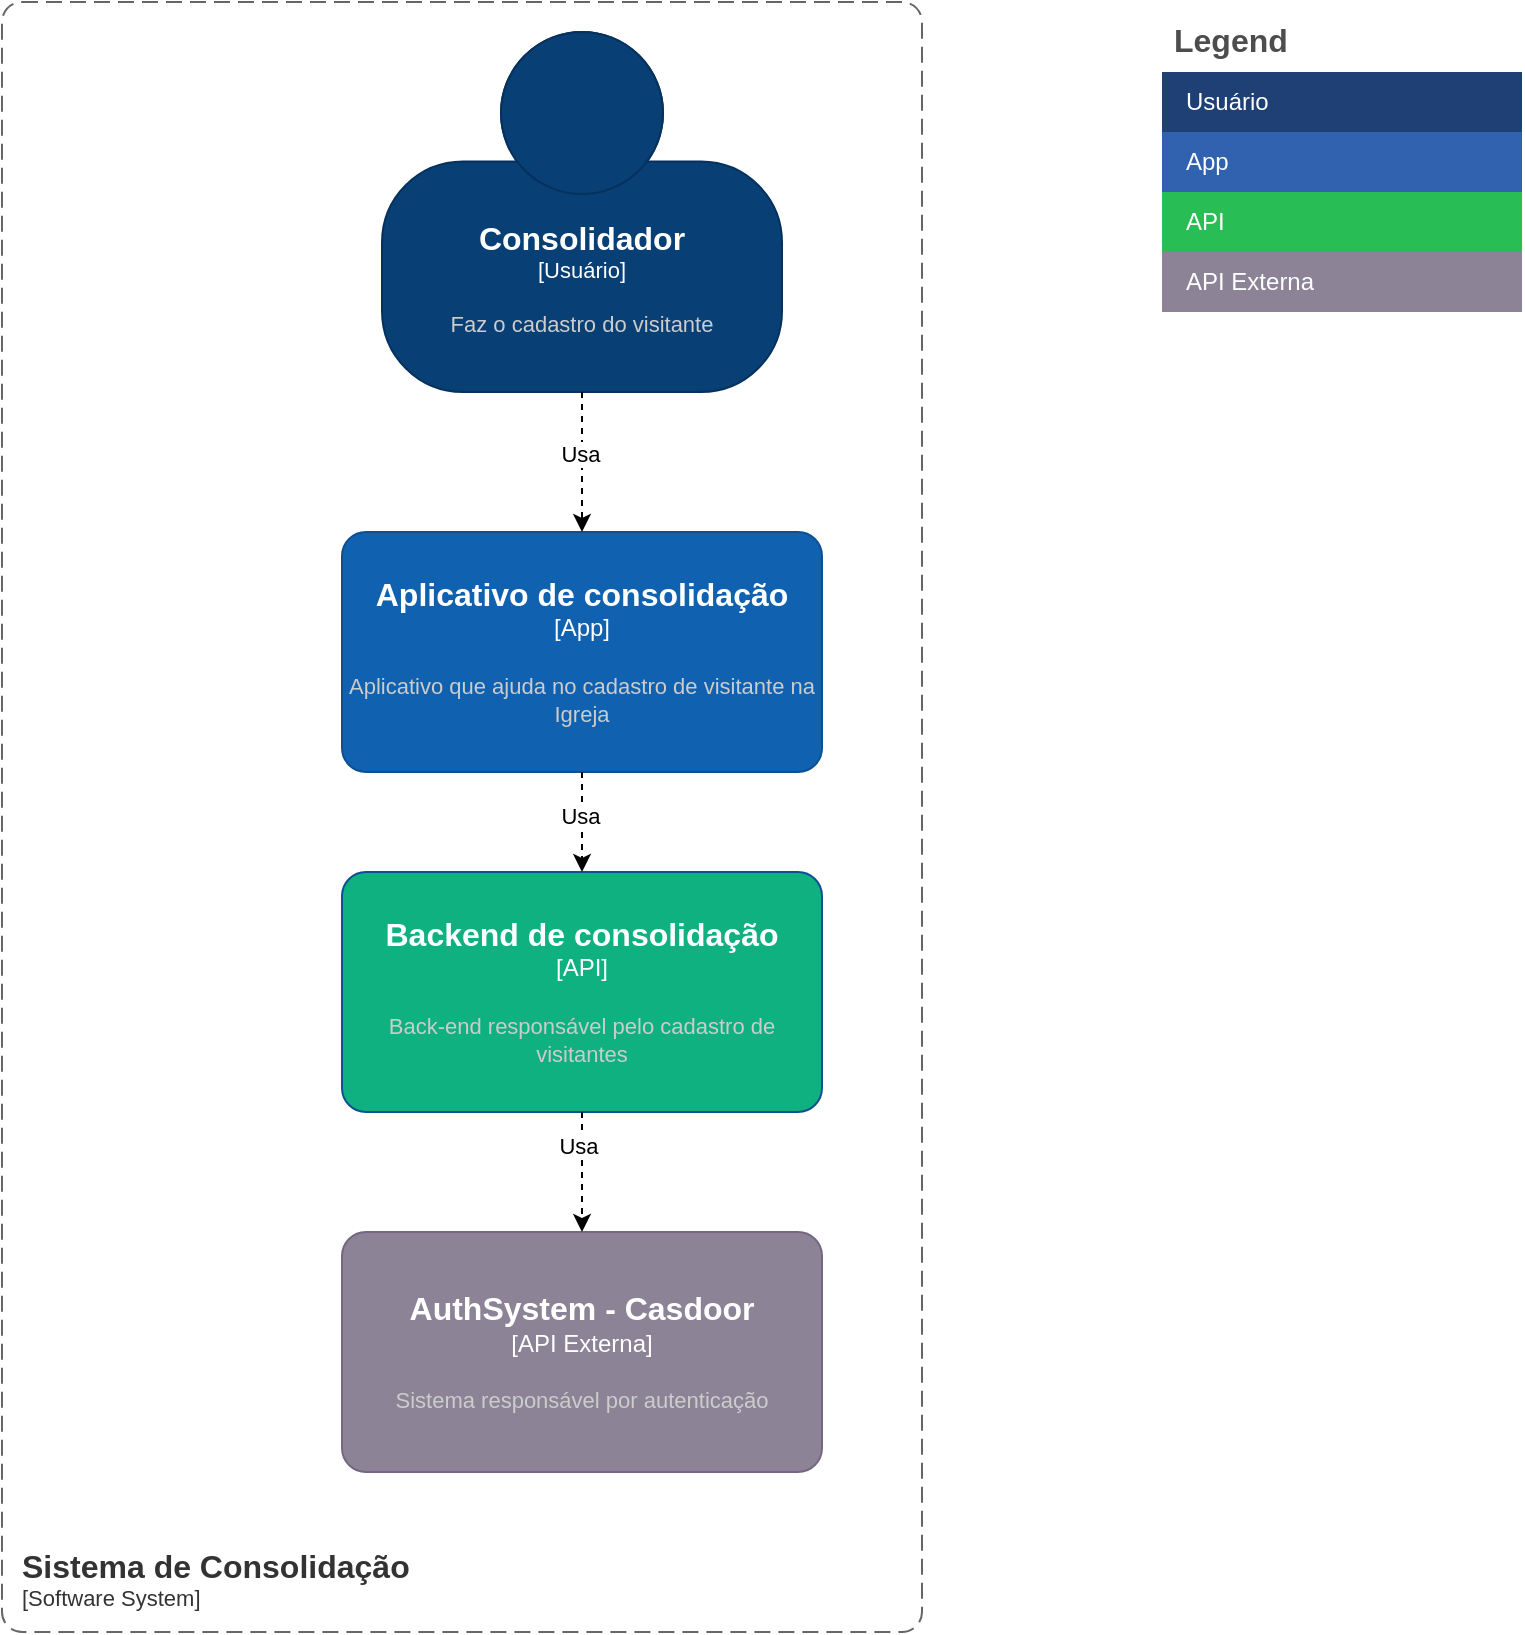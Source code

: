 <?xml version="1.0" encoding="UTF-8"?>
<mxfile version="27.0.3" pages="2">
  <diagram name="Contexto" id="NtUcJjgAxXE_fg2ExJ2x">
    <mxGraphModel dx="1554" dy="849" grid="1" gridSize="10" guides="1" tooltips="1" connect="1" arrows="1" fold="1" page="1" pageScale="1" pageWidth="827" pageHeight="1169" math="0" shadow="0">
      <root>
        <mxCell id="0" />
        <mxCell id="1" parent="0" />
        <object placeholders="1" c4Name="Consolidador" c4Type="Usuário" c4Description="Faz o cadastro do visitante" label="&lt;font style=&quot;font-size: 16px&quot;&gt;&lt;b&gt;%c4Name%&lt;/b&gt;&lt;/font&gt;&lt;div&gt;[%c4Type%]&lt;/div&gt;&lt;br&gt;&lt;div&gt;&lt;font style=&quot;font-size: 11px&quot;&gt;&lt;font color=&quot;#cccccc&quot;&gt;%c4Description%&lt;/font&gt;&lt;/div&gt;" id="CyznfU695aCJIlbh4jEu-1">
          <mxCell style="html=1;fontSize=11;dashed=0;whiteSpace=wrap;fillColor=#083F75;strokeColor=#06315C;fontColor=#ffffff;shape=mxgraph.c4.person2;align=center;metaEdit=1;points=[[0.5,0,0],[1,0.5,0],[1,0.75,0],[0.75,1,0],[0.5,1,0],[0.25,1,0],[0,0.75,0],[0,0.5,0]];resizable=0;" parent="1" vertex="1">
            <mxGeometry x="240" y="30" width="200" height="180" as="geometry" />
          </mxCell>
        </object>
        <object placeholders="1" c4Name="Aplicativo de consolidação" c4Type="App" c4Description="Aplicativo que ajuda no cadastro de visitante na Igreja" label="&lt;font style=&quot;font-size: 16px&quot;&gt;&lt;b&gt;%c4Name%&lt;/b&gt;&lt;/font&gt;&lt;div&gt;[%c4Type%]&lt;/div&gt;&lt;br&gt;&lt;div&gt;&lt;font style=&quot;font-size: 11px&quot;&gt;&lt;font color=&quot;#cccccc&quot;&gt;%c4Description%&lt;/font&gt;&lt;/div&gt;" id="CyznfU695aCJIlbh4jEu-2">
          <mxCell style="rounded=1;whiteSpace=wrap;html=1;labelBackgroundColor=none;fillColor=#1061B0;fontColor=#ffffff;align=center;arcSize=10;strokeColor=#0D5091;metaEdit=1;resizable=0;points=[[0.25,0,0],[0.5,0,0],[0.75,0,0],[1,0.25,0],[1,0.5,0],[1,0.75,0],[0.75,1,0],[0.5,1,0],[0.25,1,0],[0,0.75,0],[0,0.5,0],[0,0.25,0]];" parent="1" vertex="1">
            <mxGeometry x="220" y="280" width="240" height="120" as="geometry" />
          </mxCell>
        </object>
        <mxCell id="CyznfU695aCJIlbh4jEu-3" style="edgeStyle=orthogonalEdgeStyle;rounded=0;orthogonalLoop=1;jettySize=auto;html=1;entryX=0.5;entryY=0;entryDx=0;entryDy=0;entryPerimeter=0;metaEdit=0;backgroundOutline=0;flowAnimation=0;flowAnimationDuration=500;flowAnimationTimingFunction=linear;flowAnimationDirection=normal;dashed=1;" parent="1" source="CyznfU695aCJIlbh4jEu-1" target="CyznfU695aCJIlbh4jEu-2" edge="1">
          <mxGeometry relative="1" as="geometry" />
        </mxCell>
        <mxCell id="Rd2tqFVkQJP28AMHuLBM-9" value="Usa" style="edgeLabel;html=1;align=center;verticalAlign=middle;resizable=0;points=[];" vertex="1" connectable="0" parent="CyznfU695aCJIlbh4jEu-3">
          <mxGeometry x="-0.12" y="-1" relative="1" as="geometry">
            <mxPoint as="offset" />
          </mxGeometry>
        </mxCell>
        <mxCell id="CyznfU695aCJIlbh4jEu-11" value="Legend" style="shape=table;startSize=30;container=1;collapsible=0;childLayout=tableLayout;fontSize=16;align=left;verticalAlign=top;fillColor=none;strokeColor=none;fontColor=#4D4D4D;fontStyle=1;spacingLeft=6;spacing=0;resizable=0;" parent="1" vertex="1">
          <mxGeometry x="630" y="20" width="180" height="120" as="geometry" />
        </mxCell>
        <mxCell id="CyznfU695aCJIlbh4jEu-12" value="" style="shape=tableRow;horizontal=0;startSize=0;swimlaneHead=0;swimlaneBody=0;strokeColor=inherit;top=0;left=0;bottom=0;right=0;collapsible=0;dropTarget=0;fillColor=none;points=[[0,0.5],[1,0.5]];portConstraint=eastwest;fontSize=12;" parent="CyznfU695aCJIlbh4jEu-11" vertex="1">
          <mxGeometry y="30" width="180" height="30" as="geometry" />
        </mxCell>
        <mxCell id="CyznfU695aCJIlbh4jEu-13" value="Usuário" style="shape=partialRectangle;html=1;whiteSpace=wrap;connectable=0;strokeColor=inherit;overflow=hidden;fillColor=#1E4074;top=0;left=0;bottom=0;right=0;pointerEvents=1;fontSize=12;align=left;fontColor=#FFFFFF;gradientColor=none;spacingLeft=10;spacingRight=4;" parent="CyznfU695aCJIlbh4jEu-12" vertex="1">
          <mxGeometry width="180" height="30" as="geometry">
            <mxRectangle width="180" height="30" as="alternateBounds" />
          </mxGeometry>
        </mxCell>
        <mxCell id="CyznfU695aCJIlbh4jEu-14" value="" style="shape=tableRow;horizontal=0;startSize=0;swimlaneHead=0;swimlaneBody=0;strokeColor=inherit;top=0;left=0;bottom=0;right=0;collapsible=0;dropTarget=0;fillColor=none;points=[[0,0.5],[1,0.5]];portConstraint=eastwest;fontSize=12;" parent="CyznfU695aCJIlbh4jEu-11" vertex="1">
          <mxGeometry y="60" width="180" height="30" as="geometry" />
        </mxCell>
        <mxCell id="CyznfU695aCJIlbh4jEu-15" value="App" style="shape=partialRectangle;html=1;whiteSpace=wrap;connectable=0;strokeColor=inherit;overflow=hidden;fillColor=#3162AF;top=0;left=0;bottom=0;right=0;pointerEvents=1;fontSize=12;align=left;fontColor=#FFFFFF;gradientColor=none;spacingLeft=10;spacingRight=4;" parent="CyznfU695aCJIlbh4jEu-14" vertex="1">
          <mxGeometry width="180" height="30" as="geometry">
            <mxRectangle width="180" height="30" as="alternateBounds" />
          </mxGeometry>
        </mxCell>
        <mxCell id="CyznfU695aCJIlbh4jEu-16" value="" style="shape=tableRow;horizontal=0;startSize=0;swimlaneHead=0;swimlaneBody=0;strokeColor=#005700;top=0;left=0;bottom=0;right=0;collapsible=0;dropTarget=0;fillColor=#008a00;points=[[0,0.5],[1,0.5]];portConstraint=eastwest;fontSize=12;fontColor=#ffffff;" parent="CyznfU695aCJIlbh4jEu-11" vertex="1">
          <mxGeometry y="90" width="180" height="30" as="geometry" />
        </mxCell>
        <mxCell id="CyznfU695aCJIlbh4jEu-17" value="API" style="shape=partialRectangle;html=1;whiteSpace=wrap;connectable=0;strokeColor=inherit;overflow=hidden;fillColor=light-dark(#28bd55, #3479a8);top=0;left=0;bottom=0;right=0;pointerEvents=1;fontSize=12;align=left;fontColor=#FFFFFF;gradientColor=none;spacingLeft=10;spacingRight=4;" parent="CyznfU695aCJIlbh4jEu-16" vertex="1">
          <mxGeometry width="180" height="30" as="geometry">
            <mxRectangle width="180" height="30" as="alternateBounds" />
          </mxGeometry>
        </mxCell>
        <object placeholders="1" c4Name="Backend de consolidação" c4Type="API" c4Description="Back-end responsável pelo cadastro de visitantes" label="&lt;font style=&quot;font-size: 16px&quot;&gt;&lt;b&gt;%c4Name%&lt;/b&gt;&lt;/font&gt;&lt;div&gt;[%c4Type%]&lt;/div&gt;&lt;br&gt;&lt;div&gt;&lt;font style=&quot;font-size: 11px&quot;&gt;&lt;font color=&quot;#cccccc&quot;&gt;%c4Description%&lt;/font&gt;&lt;/div&gt;" link="data:page/id,lDfS1BpeDG6Z7rf6rcfy" id="Rd2tqFVkQJP28AMHuLBM-1">
          <mxCell style="rounded=1;whiteSpace=wrap;html=1;labelBackgroundColor=none;fillColor=light-dark(#10b181, #69aef2);fontColor=#ffffff;align=center;arcSize=10;strokeColor=#0D5091;metaEdit=1;resizable=0;points=[[0.25,0,0],[0.5,0,0],[0.75,0,0],[1,0.25,0],[1,0.5,0],[1,0.75,0],[0.75,1,0],[0.5,1,0],[0.25,1,0],[0,0.75,0],[0,0.5,0],[0,0.25,0]];" vertex="1" parent="1">
            <mxGeometry x="220" y="450" width="240" height="120" as="geometry" />
          </mxCell>
        </object>
        <object placeholders="1" c4Name="AuthSystem - Casdoor" c4Type="API Externa" c4Description="Sistema responsável por autenticação" label="&lt;font style=&quot;font-size: 16px&quot;&gt;&lt;b&gt;%c4Name%&lt;/b&gt;&lt;/font&gt;&lt;div&gt;[%c4Type%]&lt;/div&gt;&lt;br&gt;&lt;div&gt;&lt;font style=&quot;font-size: 11px&quot;&gt;&lt;font color=&quot;#cccccc&quot;&gt;%c4Description%&lt;/font&gt;&lt;/div&gt;" id="Rd2tqFVkQJP28AMHuLBM-2">
          <mxCell style="rounded=1;whiteSpace=wrap;html=1;labelBackgroundColor=none;fillColor=#8C8496;fontColor=#ffffff;align=center;arcSize=10;strokeColor=#736782;metaEdit=1;resizable=0;points=[[0.25,0,0],[0.5,0,0],[0.75,0,0],[1,0.25,0],[1,0.5,0],[1,0.75,0],[0.75,1,0],[0.5,1,0],[0.25,1,0],[0,0.75,0],[0,0.5,0],[0,0.25,0]];" vertex="1" parent="1">
            <mxGeometry x="220" y="630" width="240" height="120" as="geometry" />
          </mxCell>
        </object>
        <mxCell id="Rd2tqFVkQJP28AMHuLBM-3" value="" style="shape=tableRow;horizontal=0;startSize=0;swimlaneHead=0;swimlaneBody=0;strokeColor=#005700;top=0;left=0;bottom=0;right=0;collapsible=0;dropTarget=0;fillColor=#008a00;points=[[0,0.5],[1,0.5]];portConstraint=eastwest;fontSize=12;fontColor=#ffffff;" vertex="1" parent="1">
          <mxGeometry x="630" y="140" width="180" height="30" as="geometry" />
        </mxCell>
        <mxCell id="Rd2tqFVkQJP28AMHuLBM-4" value="API Externa" style="shape=partialRectangle;html=1;whiteSpace=wrap;connectable=0;strokeColor=inherit;overflow=hidden;fillColor=light-dark(#8C8496,#3479A8);top=0;left=0;bottom=0;right=0;pointerEvents=1;fontSize=12;align=left;fontColor=#FFFFFF;gradientColor=none;spacingLeft=10;spacingRight=4;" vertex="1" parent="Rd2tqFVkQJP28AMHuLBM-3">
          <mxGeometry width="180" height="30" as="geometry">
            <mxRectangle width="180" height="30" as="alternateBounds" />
          </mxGeometry>
        </mxCell>
        <mxCell id="Rd2tqFVkQJP28AMHuLBM-5" style="edgeStyle=orthogonalEdgeStyle;rounded=0;orthogonalLoop=1;jettySize=auto;html=1;entryX=0.5;entryY=0;entryDx=0;entryDy=0;entryPerimeter=0;dashed=1;" edge="1" parent="1" source="CyznfU695aCJIlbh4jEu-2" target="Rd2tqFVkQJP28AMHuLBM-1">
          <mxGeometry relative="1" as="geometry" />
        </mxCell>
        <mxCell id="Rd2tqFVkQJP28AMHuLBM-7" value="Usa" style="edgeLabel;html=1;align=center;verticalAlign=middle;resizable=0;points=[];" vertex="1" connectable="0" parent="Rd2tqFVkQJP28AMHuLBM-5">
          <mxGeometry x="-0.131" y="-1" relative="1" as="geometry">
            <mxPoint as="offset" />
          </mxGeometry>
        </mxCell>
        <mxCell id="Rd2tqFVkQJP28AMHuLBM-6" style="edgeStyle=orthogonalEdgeStyle;rounded=0;orthogonalLoop=1;jettySize=auto;html=1;entryX=0.5;entryY=0;entryDx=0;entryDy=0;entryPerimeter=0;dashed=1;" edge="1" parent="1" source="Rd2tqFVkQJP28AMHuLBM-1" target="Rd2tqFVkQJP28AMHuLBM-2">
          <mxGeometry relative="1" as="geometry" />
        </mxCell>
        <mxCell id="Rd2tqFVkQJP28AMHuLBM-8" value="Usa" style="edgeLabel;html=1;align=center;verticalAlign=middle;resizable=0;points=[];" vertex="1" connectable="0" parent="Rd2tqFVkQJP28AMHuLBM-6">
          <mxGeometry x="-0.447" y="-2" relative="1" as="geometry">
            <mxPoint as="offset" />
          </mxGeometry>
        </mxCell>
        <object placeholders="1" c4Name="Sistema de Consolidação" c4Type="SystemScopeBoundary" c4Application="Software System" label="&lt;font style=&quot;font-size: 16px&quot;&gt;&lt;b&gt;&lt;div style=&quot;text-align: left&quot;&gt;%c4Name%&lt;/div&gt;&lt;/b&gt;&lt;/font&gt;&lt;div style=&quot;text-align: left&quot;&gt;[%c4Application%]&lt;/div&gt;" id="Rd2tqFVkQJP28AMHuLBM-10">
          <mxCell style="rounded=1;fontSize=11;whiteSpace=wrap;html=1;dashed=1;arcSize=20;fillColor=none;strokeColor=#666666;fontColor=#333333;labelBackgroundColor=none;align=left;verticalAlign=bottom;labelBorderColor=none;spacingTop=0;spacing=10;dashPattern=8 4;metaEdit=1;rotatable=0;perimeter=rectanglePerimeter;noLabel=0;labelPadding=0;allowArrows=0;connectable=0;expand=0;recursiveResize=0;editable=1;pointerEvents=0;absoluteArcSize=1;points=[[0.25,0,0],[0.5,0,0],[0.75,0,0],[1,0.25,0],[1,0.5,0],[1,0.75,0],[0.75,1,0],[0.5,1,0],[0.25,1,0],[0,0.75,0],[0,0.5,0],[0,0.25,0]];" vertex="1" parent="1">
            <mxGeometry x="50" y="15" width="460" height="815" as="geometry" />
          </mxCell>
        </object>
      </root>
    </mxGraphModel>
  </diagram>
  <diagram id="lDfS1BpeDG6Z7rf6rcfy" name="Container">
    <mxGraphModel dx="1554" dy="849" grid="1" gridSize="10" guides="1" tooltips="1" connect="1" arrows="1" fold="1" page="1" pageScale="1" pageWidth="827" pageHeight="1169" math="0" shadow="0">
      <root>
        <mxCell id="0" />
        <mxCell id="1" parent="0" />
        <object placeholders="1" c4Name="Base de Dados" c4Type="Container" c4Technology="PostgreSQL" c4Description="Banco de dados responsável por cadastrar visitantes" label="&lt;font style=&quot;font-size: 16px&quot;&gt;&lt;b&gt;%c4Name%&lt;/b&gt;&lt;/font&gt;&lt;div&gt;[%c4Type%:&amp;nbsp;%c4Technology%]&lt;/div&gt;&lt;br&gt;&lt;div&gt;&lt;font style=&quot;font-size: 11px&quot;&gt;&lt;font color=&quot;#E6E6E6&quot;&gt;%c4Description%&lt;/font&gt;&lt;/div&gt;" id="2dLvmYI6R8X7DOWIs84t-1">
          <mxCell style="shape=cylinder3;size=15;whiteSpace=wrap;html=1;boundedLbl=1;rounded=0;labelBackgroundColor=none;fillColor=#23A2D9;fontSize=12;fontColor=#ffffff;align=center;strokeColor=#0E7DAD;metaEdit=1;points=[[0.5,0,0],[1,0.25,0],[1,0.5,0],[1,0.75,0],[0.5,1,0],[0,0.75,0],[0,0.5,0],[0,0.25,0]];resizable=0;" vertex="1" parent="1">
            <mxGeometry x="90" y="680" width="240" height="120" as="geometry" />
          </mxCell>
        </object>
        <mxCell id="2dLvmYI6R8X7DOWIs84t-12" style="edgeStyle=orthogonalEdgeStyle;rounded=0;orthogonalLoop=1;jettySize=auto;html=1;dashed=1;" edge="1" parent="1" source="2dLvmYI6R8X7DOWIs84t-2" target="2dLvmYI6R8X7DOWIs84t-7">
          <mxGeometry relative="1" as="geometry" />
        </mxCell>
        <mxCell id="2dLvmYI6R8X7DOWIs84t-18" value="HTTP REST (JSON)&lt;div&gt;&lt;br&gt;&lt;/div&gt;" style="edgeLabel;html=1;align=center;verticalAlign=middle;resizable=0;points=[];" vertex="1" connectable="0" parent="2dLvmYI6R8X7DOWIs84t-12">
          <mxGeometry x="-0.171" y="2" relative="1" as="geometry">
            <mxPoint as="offset" />
          </mxGeometry>
        </mxCell>
        <mxCell id="2dLvmYI6R8X7DOWIs84t-16" style="edgeStyle=orthogonalEdgeStyle;rounded=0;orthogonalLoop=1;jettySize=auto;html=1;dashed=1;entryX=0.5;entryY=0;entryDx=0;entryDy=0;entryPerimeter=0;" edge="1" parent="1" source="2dLvmYI6R8X7DOWIs84t-2" target="2dLvmYI6R8X7DOWIs84t-1">
          <mxGeometry relative="1" as="geometry">
            <mxPoint x="220" y="800" as="targetPoint" />
          </mxGeometry>
        </mxCell>
        <mxCell id="2dLvmYI6R8X7DOWIs84t-17" value="Spring Data" style="edgeLabel;html=1;align=center;verticalAlign=middle;resizable=0;points=[];" vertex="1" connectable="0" parent="2dLvmYI6R8X7DOWIs84t-16">
          <mxGeometry x="0.296" relative="1" as="geometry">
            <mxPoint as="offset" />
          </mxGeometry>
        </mxCell>
        <object placeholders="1" c4Name="API de consolidação" c4Type="API" c4Technology=".Net Framework" c4Description="API de Interface de Backend" label="&lt;font style=&quot;font-size: 16px&quot;&gt;&lt;b&gt;%c4Name%&lt;/b&gt;&lt;/font&gt;&lt;div&gt;[%c4Type%: %c4Technology%]&lt;/div&gt;&lt;br&gt;&lt;div&gt;&lt;font style=&quot;font-size: 11px&quot;&gt;&lt;font color=&quot;#E6E6E6&quot;&gt;%c4Description%&lt;/font&gt;&lt;/div&gt;" id="2dLvmYI6R8X7DOWIs84t-2">
          <mxCell style="rounded=1;whiteSpace=wrap;html=1;fontSize=11;labelBackgroundColor=none;fillColor=#FF66B3;fontColor=#ffffff;align=center;arcSize=10;strokeColor=#0E7DAD;metaEdit=1;resizable=0;points=[[0.25,0,0],[0.5,0,0],[0.75,0,0],[1,0.25,0],[1,0.5,0],[1,0.75,0],[0.75,1,0],[0.5,1,0],[0.25,1,0],[0,0.75,0],[0,0.5,0],[0,0.25,0]];" vertex="1" parent="1">
            <mxGeometry x="460" y="400" width="240" height="120" as="geometry" />
          </mxCell>
        </object>
        <object placeholders="1" c4Name="Consolidador" c4Type="Usuário" c4Description="Pessoa que acessa o cadastro de dados do visitante" label="&lt;font style=&quot;font-size: 16px&quot;&gt;&lt;b&gt;%c4Name%&lt;/b&gt;&lt;/font&gt;&lt;div&gt;[%c4Type%]&lt;/div&gt;&lt;br&gt;&lt;div&gt;&lt;font style=&quot;font-size: 11px&quot;&gt;&lt;font color=&quot;#cccccc&quot;&gt;%c4Description%&lt;/font&gt;&lt;/div&gt;" id="2dLvmYI6R8X7DOWIs84t-3">
          <mxCell style="html=1;fontSize=11;dashed=0;whiteSpace=wrap;fillColor=#083F75;strokeColor=#06315C;fontColor=#ffffff;shape=mxgraph.c4.person2;align=center;metaEdit=1;points=[[0.5,0,0],[1,0.5,0],[1,0.75,0],[0.75,1,0],[0.5,1,0],[0.25,1,0],[0,0.75,0],[0,0.5,0]];resizable=0;" vertex="1" parent="1">
            <mxGeometry x="80" y="50" width="200" height="180" as="geometry" />
          </mxCell>
        </object>
        <object placeholders="1" c4Name="App" c4Type="Container" c4Technology="Vue.js, JavaScript" c4Description="Aplicativo responsável pelo cadastro" label="&lt;font style=&quot;font-size: 16px&quot;&gt;&lt;b&gt;%c4Name%&lt;/b&gt;&lt;/font&gt;&lt;div&gt;[%c4Type%:&amp;nbsp;%c4Technology%]&lt;/div&gt;&lt;br&gt;&lt;div&gt;&lt;font style=&quot;font-size: 11px&quot;&gt;&lt;font color=&quot;#E6E6E6&quot;&gt;%c4Description%&lt;/font&gt;&lt;/div&gt;" id="2dLvmYI6R8X7DOWIs84t-4">
          <mxCell style="shape=mxgraph.c4.webBrowserContainer2;whiteSpace=wrap;html=1;boundedLbl=1;rounded=0;labelBackgroundColor=none;strokeColor=#118ACD;fillColor=#23A2D9;strokeColor=#118ACD;strokeColor2=#0E7DAD;fontSize=12;fontColor=#ffffff;align=center;metaEdit=1;points=[[0.5,0,0],[1,0.25,0],[1,0.5,0],[1,0.75,0],[0.5,1,0],[0,0.75,0],[0,0.5,0],[0,0.25,0]];resizable=0;" vertex="1" parent="1">
            <mxGeometry x="460" y="140" width="240" height="160" as="geometry" />
          </mxCell>
        </object>
        <object placeholders="1" c4Name="API de Autenticação" c4Type="Container" c4Technology=".Net Framework" c4Description="API responsável pelo controle de acesso dos usuários" label="&lt;font style=&quot;font-size: 16px&quot;&gt;&lt;b&gt;%c4Name%&lt;/b&gt;&lt;/font&gt;&lt;div&gt;[%c4Type%: %c4Technology%]&lt;/div&gt;&lt;br&gt;&lt;div&gt;&lt;font style=&quot;font-size: 11px&quot;&gt;&lt;font color=&quot;#E6E6E6&quot;&gt;%c4Description%&lt;/font&gt;&lt;/div&gt;" id="2dLvmYI6R8X7DOWIs84t-7">
          <mxCell style="rounded=1;whiteSpace=wrap;html=1;fontSize=11;labelBackgroundColor=none;fillColor=#999999;fontColor=#ffffff;align=center;arcSize=10;strokeColor=#0E7DAD;metaEdit=1;resizable=0;points=[[0.25,0,0],[0.5,0,0],[0.75,0,0],[1,0.25,0],[1,0.5,0],[1,0.75,0],[0.75,1,0],[0.5,1,0],[0.25,1,0],[0,0.75,0],[0,0.5,0],[0,0.25,0]];" vertex="1" parent="1">
            <mxGeometry x="460" y="690" width="240" height="120" as="geometry" />
          </mxCell>
        </object>
        <mxCell id="2dLvmYI6R8X7DOWIs84t-8" style="edgeStyle=orthogonalEdgeStyle;rounded=0;orthogonalLoop=1;jettySize=auto;html=1;entryX=0;entryY=0.5;entryDx=0;entryDy=0;entryPerimeter=0;dashed=1;" edge="1" parent="1" source="2dLvmYI6R8X7DOWIs84t-3" target="2dLvmYI6R8X7DOWIs84t-4">
          <mxGeometry relative="1" as="geometry" />
        </mxCell>
        <mxCell id="2dLvmYI6R8X7DOWIs84t-9" value="Acessa" style="edgeLabel;html=1;align=center;verticalAlign=middle;resizable=0;points=[];" vertex="1" connectable="0" parent="2dLvmYI6R8X7DOWIs84t-8">
          <mxGeometry x="0.049" y="-1" relative="1" as="geometry">
            <mxPoint as="offset" />
          </mxGeometry>
        </mxCell>
        <mxCell id="2dLvmYI6R8X7DOWIs84t-10" style="edgeStyle=orthogonalEdgeStyle;rounded=0;orthogonalLoop=1;jettySize=auto;html=1;entryX=0.5;entryY=0;entryDx=0;entryDy=0;entryPerimeter=0;dashed=1;" edge="1" parent="1" source="2dLvmYI6R8X7DOWIs84t-4" target="2dLvmYI6R8X7DOWIs84t-2">
          <mxGeometry relative="1" as="geometry" />
        </mxCell>
        <mxCell id="2dLvmYI6R8X7DOWIs84t-11" value="HTTP REST (JSON)" style="edgeLabel;html=1;align=center;verticalAlign=middle;resizable=0;points=[];" vertex="1" connectable="0" parent="2dLvmYI6R8X7DOWIs84t-10">
          <mxGeometry x="0.412" relative="1" as="geometry">
            <mxPoint as="offset" />
          </mxGeometry>
        </mxCell>
        <mxCell id="W8K4bp5FT3k63SuWr4WI-1" value="Legend" style="shape=table;startSize=30;container=1;collapsible=0;childLayout=tableLayout;fontSize=16;align=left;verticalAlign=top;fillColor=none;strokeColor=none;fontColor=#4D4D4D;fontStyle=1;spacingLeft=6;spacing=0;resizable=0;" vertex="1" parent="1">
          <mxGeometry x="820" y="90" width="180" height="180" as="geometry" />
        </mxCell>
        <mxCell id="W8K4bp5FT3k63SuWr4WI-2" value="" style="shape=tableRow;horizontal=0;startSize=0;swimlaneHead=0;swimlaneBody=0;strokeColor=inherit;top=0;left=0;bottom=0;right=0;collapsible=0;dropTarget=0;fillColor=none;points=[[0,0.5],[1,0.5]];portConstraint=eastwest;fontSize=12;" vertex="1" parent="W8K4bp5FT3k63SuWr4WI-1">
          <mxGeometry y="30" width="180" height="30" as="geometry" />
        </mxCell>
        <mxCell id="W8K4bp5FT3k63SuWr4WI-3" value="Usuário" style="shape=partialRectangle;html=1;whiteSpace=wrap;connectable=0;strokeColor=inherit;overflow=hidden;fillColor=#1E4074;top=0;left=0;bottom=0;right=0;pointerEvents=1;fontSize=12;align=left;fontColor=#FFFFFF;gradientColor=none;spacingLeft=10;spacingRight=4;" vertex="1" parent="W8K4bp5FT3k63SuWr4WI-2">
          <mxGeometry width="180" height="30" as="geometry">
            <mxRectangle width="180" height="30" as="alternateBounds" />
          </mxGeometry>
        </mxCell>
        <mxCell id="W8K4bp5FT3k63SuWr4WI-4" value="" style="shape=tableRow;horizontal=0;startSize=0;swimlaneHead=0;swimlaneBody=0;strokeColor=inherit;top=0;left=0;bottom=0;right=0;collapsible=0;dropTarget=0;fillColor=none;points=[[0,0.5],[1,0.5]];portConstraint=eastwest;fontSize=12;" vertex="1" parent="W8K4bp5FT3k63SuWr4WI-1">
          <mxGeometry y="60" width="180" height="30" as="geometry" />
        </mxCell>
        <mxCell id="W8K4bp5FT3k63SuWr4WI-5" value="App" style="shape=partialRectangle;html=1;whiteSpace=wrap;connectable=0;strokeColor=inherit;overflow=hidden;fillColor=#3162AF;top=0;left=0;bottom=0;right=0;pointerEvents=1;fontSize=12;align=left;fontColor=#FFFFFF;gradientColor=none;spacingLeft=10;spacingRight=4;" vertex="1" parent="W8K4bp5FT3k63SuWr4WI-4">
          <mxGeometry width="180" height="30" as="geometry">
            <mxRectangle width="180" height="30" as="alternateBounds" />
          </mxGeometry>
        </mxCell>
        <mxCell id="W8K4bp5FT3k63SuWr4WI-6" value="" style="shape=tableRow;horizontal=0;startSize=0;swimlaneHead=0;swimlaneBody=0;strokeColor=#d6b656;top=0;left=0;bottom=0;right=0;collapsible=0;dropTarget=0;fillColor=#FF66B3;points=[[0,0.5],[1,0.5]];portConstraint=eastwest;fontSize=12;" vertex="1" parent="W8K4bp5FT3k63SuWr4WI-1">
          <mxGeometry y="90" width="180" height="30" as="geometry" />
        </mxCell>
        <mxCell id="W8K4bp5FT3k63SuWr4WI-7" value="API" style="shape=partialRectangle;html=1;whiteSpace=wrap;connectable=0;strokeColor=inherit;overflow=hidden;fillColor=#52a2d8;top=0;left=0;bottom=0;right=0;pointerEvents=1;fontSize=12;align=left;fontColor=#FFFFFF;gradientColor=none;spacingLeft=10;spacingRight=4;" vertex="1" parent="W8K4bp5FT3k63SuWr4WI-6">
          <mxGeometry width="180" height="30" as="geometry">
            <mxRectangle width="180" height="30" as="alternateBounds" />
          </mxGeometry>
        </mxCell>
        <mxCell id="W8K4bp5FT3k63SuWr4WI-8" value="" style="shape=tableRow;horizontal=0;startSize=0;swimlaneHead=0;swimlaneBody=0;strokeColor=inherit;top=0;left=0;bottom=0;right=0;collapsible=0;dropTarget=0;fillColor=none;points=[[0,0.5],[1,0.5]];portConstraint=eastwest;fontSize=12;" vertex="1" parent="W8K4bp5FT3k63SuWr4WI-1">
          <mxGeometry y="120" width="180" height="30" as="geometry" />
        </mxCell>
        <mxCell id="W8K4bp5FT3k63SuWr4WI-9" value="Banco de Dados" style="shape=partialRectangle;html=1;whiteSpace=wrap;connectable=0;strokeColor=inherit;overflow=hidden;fillColor=#7dbef2;top=0;left=0;bottom=0;right=0;pointerEvents=1;fontSize=12;align=left;fontColor=#FFFFFF;gradientColor=none;spacingLeft=10;spacingRight=4;" vertex="1" parent="W8K4bp5FT3k63SuWr4WI-8">
          <mxGeometry width="180" height="30" as="geometry">
            <mxRectangle width="180" height="30" as="alternateBounds" />
          </mxGeometry>
        </mxCell>
        <mxCell id="W8K4bp5FT3k63SuWr4WI-10" value="" style="shape=tableRow;horizontal=0;startSize=0;swimlaneHead=0;swimlaneBody=0;strokeColor=inherit;top=0;left=0;bottom=0;right=0;collapsible=0;dropTarget=0;fillColor=none;points=[[0,0.5],[1,0.5]];portConstraint=eastwest;fontSize=12;" vertex="1" parent="W8K4bp5FT3k63SuWr4WI-1">
          <mxGeometry y="150" width="180" height="30" as="geometry" />
        </mxCell>
        <mxCell id="W8K4bp5FT3k63SuWr4WI-11" value="API Externa" style="shape=partialRectangle;html=1;whiteSpace=wrap;connectable=0;strokeColor=inherit;overflow=hidden;fillColor=#6b6477;top=0;left=0;bottom=0;right=0;pointerEvents=1;fontSize=12;align=left;fontColor=#FFFFFF;gradientColor=none;spacingLeft=10;spacingRight=4;" vertex="1" parent="W8K4bp5FT3k63SuWr4WI-10">
          <mxGeometry width="180" height="30" as="geometry">
            <mxRectangle width="180" height="30" as="alternateBounds" />
          </mxGeometry>
        </mxCell>
      </root>
    </mxGraphModel>
  </diagram>
</mxfile>
